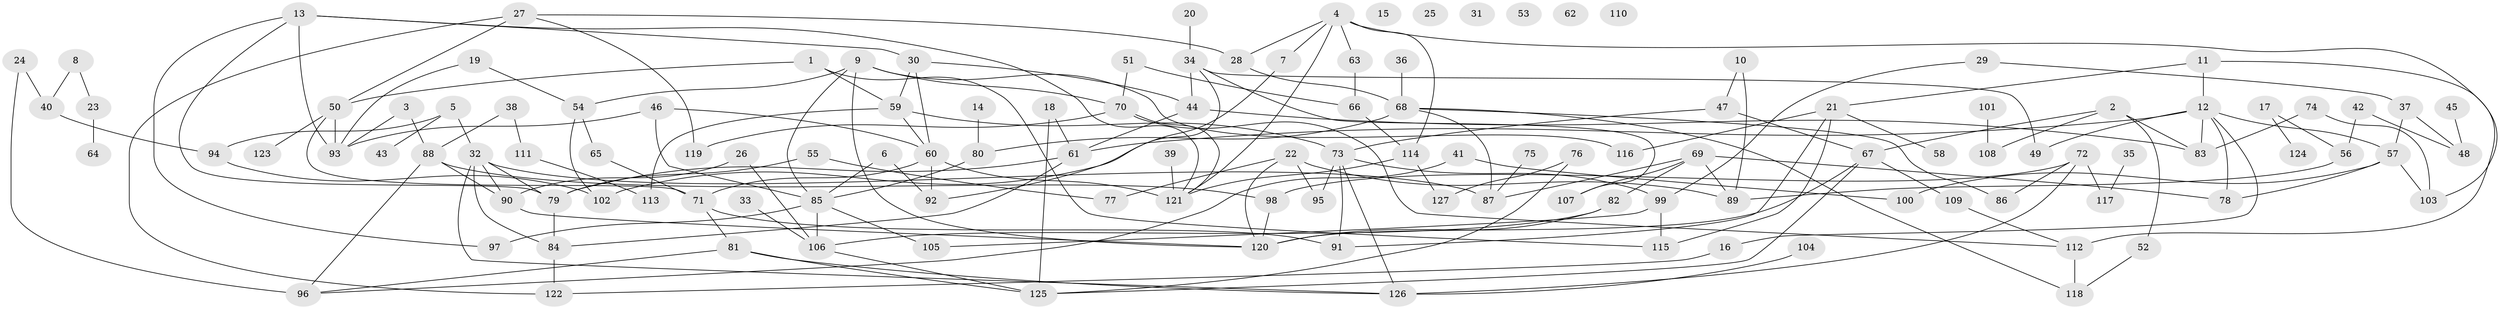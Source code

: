 // coarse degree distribution, {2: 0.1111111111111111, 3: 0.15555555555555556, 4: 0.2, 5: 0.17777777777777778, 7: 0.13333333333333333, 1: 0.08888888888888889, 8: 0.044444444444444446, 6: 0.06666666666666667, 11: 0.022222222222222223}
// Generated by graph-tools (version 1.1) at 2025/35/03/04/25 23:35:54]
// undirected, 127 vertices, 188 edges
graph export_dot {
  node [color=gray90,style=filled];
  1;
  2;
  3;
  4;
  5;
  6;
  7;
  8;
  9;
  10;
  11;
  12;
  13;
  14;
  15;
  16;
  17;
  18;
  19;
  20;
  21;
  22;
  23;
  24;
  25;
  26;
  27;
  28;
  29;
  30;
  31;
  32;
  33;
  34;
  35;
  36;
  37;
  38;
  39;
  40;
  41;
  42;
  43;
  44;
  45;
  46;
  47;
  48;
  49;
  50;
  51;
  52;
  53;
  54;
  55;
  56;
  57;
  58;
  59;
  60;
  61;
  62;
  63;
  64;
  65;
  66;
  67;
  68;
  69;
  70;
  71;
  72;
  73;
  74;
  75;
  76;
  77;
  78;
  79;
  80;
  81;
  82;
  83;
  84;
  85;
  86;
  87;
  88;
  89;
  90;
  91;
  92;
  93;
  94;
  95;
  96;
  97;
  98;
  99;
  100;
  101;
  102;
  103;
  104;
  105;
  106;
  107;
  108;
  109;
  110;
  111;
  112;
  113;
  114;
  115;
  116;
  117;
  118;
  119;
  120;
  121;
  122;
  123;
  124;
  125;
  126;
  127;
  1 -- 50;
  1 -- 59;
  1 -- 115;
  2 -- 52;
  2 -- 67;
  2 -- 83;
  2 -- 108;
  3 -- 88;
  3 -- 93;
  4 -- 7;
  4 -- 28;
  4 -- 63;
  4 -- 103;
  4 -- 114;
  4 -- 121;
  5 -- 32;
  5 -- 43;
  5 -- 94;
  6 -- 85;
  6 -- 92;
  7 -- 102;
  8 -- 23;
  8 -- 40;
  9 -- 54;
  9 -- 70;
  9 -- 85;
  9 -- 116;
  9 -- 120;
  10 -- 47;
  10 -- 89;
  11 -- 12;
  11 -- 21;
  11 -- 112;
  12 -- 16;
  12 -- 49;
  12 -- 57;
  12 -- 61;
  12 -- 78;
  12 -- 83;
  13 -- 30;
  13 -- 79;
  13 -- 93;
  13 -- 97;
  13 -- 121;
  14 -- 80;
  16 -- 122;
  17 -- 56;
  17 -- 124;
  18 -- 61;
  18 -- 125;
  19 -- 54;
  19 -- 93;
  20 -- 34;
  21 -- 58;
  21 -- 91;
  21 -- 115;
  21 -- 116;
  22 -- 77;
  22 -- 89;
  22 -- 95;
  22 -- 120;
  23 -- 64;
  24 -- 40;
  24 -- 96;
  26 -- 90;
  26 -- 106;
  27 -- 28;
  27 -- 50;
  27 -- 119;
  27 -- 122;
  28 -- 68;
  29 -- 37;
  29 -- 99;
  30 -- 44;
  30 -- 59;
  30 -- 60;
  32 -- 79;
  32 -- 84;
  32 -- 87;
  32 -- 90;
  32 -- 126;
  33 -- 106;
  34 -- 44;
  34 -- 49;
  34 -- 92;
  34 -- 107;
  35 -- 117;
  36 -- 68;
  37 -- 48;
  37 -- 57;
  38 -- 88;
  38 -- 111;
  39 -- 121;
  40 -- 94;
  41 -- 96;
  41 -- 100;
  42 -- 48;
  42 -- 56;
  44 -- 61;
  44 -- 83;
  45 -- 48;
  46 -- 60;
  46 -- 85;
  46 -- 93;
  47 -- 67;
  47 -- 73;
  50 -- 71;
  50 -- 93;
  50 -- 123;
  51 -- 66;
  51 -- 70;
  52 -- 118;
  54 -- 65;
  54 -- 102;
  55 -- 77;
  55 -- 79;
  56 -- 89;
  57 -- 78;
  57 -- 100;
  57 -- 103;
  59 -- 60;
  59 -- 73;
  59 -- 113;
  60 -- 71;
  60 -- 92;
  60 -- 121;
  61 -- 79;
  61 -- 84;
  63 -- 66;
  65 -- 71;
  66 -- 114;
  67 -- 109;
  67 -- 120;
  67 -- 125;
  68 -- 80;
  68 -- 86;
  68 -- 87;
  68 -- 118;
  69 -- 78;
  69 -- 82;
  69 -- 87;
  69 -- 89;
  69 -- 107;
  70 -- 112;
  70 -- 119;
  70 -- 121;
  71 -- 81;
  71 -- 91;
  72 -- 86;
  72 -- 98;
  72 -- 117;
  72 -- 126;
  73 -- 91;
  73 -- 95;
  73 -- 99;
  73 -- 126;
  74 -- 83;
  74 -- 103;
  75 -- 87;
  76 -- 125;
  76 -- 127;
  79 -- 84;
  80 -- 85;
  81 -- 96;
  81 -- 125;
  81 -- 126;
  82 -- 106;
  82 -- 120;
  84 -- 122;
  85 -- 97;
  85 -- 105;
  85 -- 106;
  88 -- 90;
  88 -- 96;
  88 -- 98;
  90 -- 120;
  94 -- 102;
  98 -- 120;
  99 -- 105;
  99 -- 115;
  101 -- 108;
  104 -- 126;
  106 -- 125;
  109 -- 112;
  111 -- 113;
  112 -- 118;
  114 -- 121;
  114 -- 127;
}
